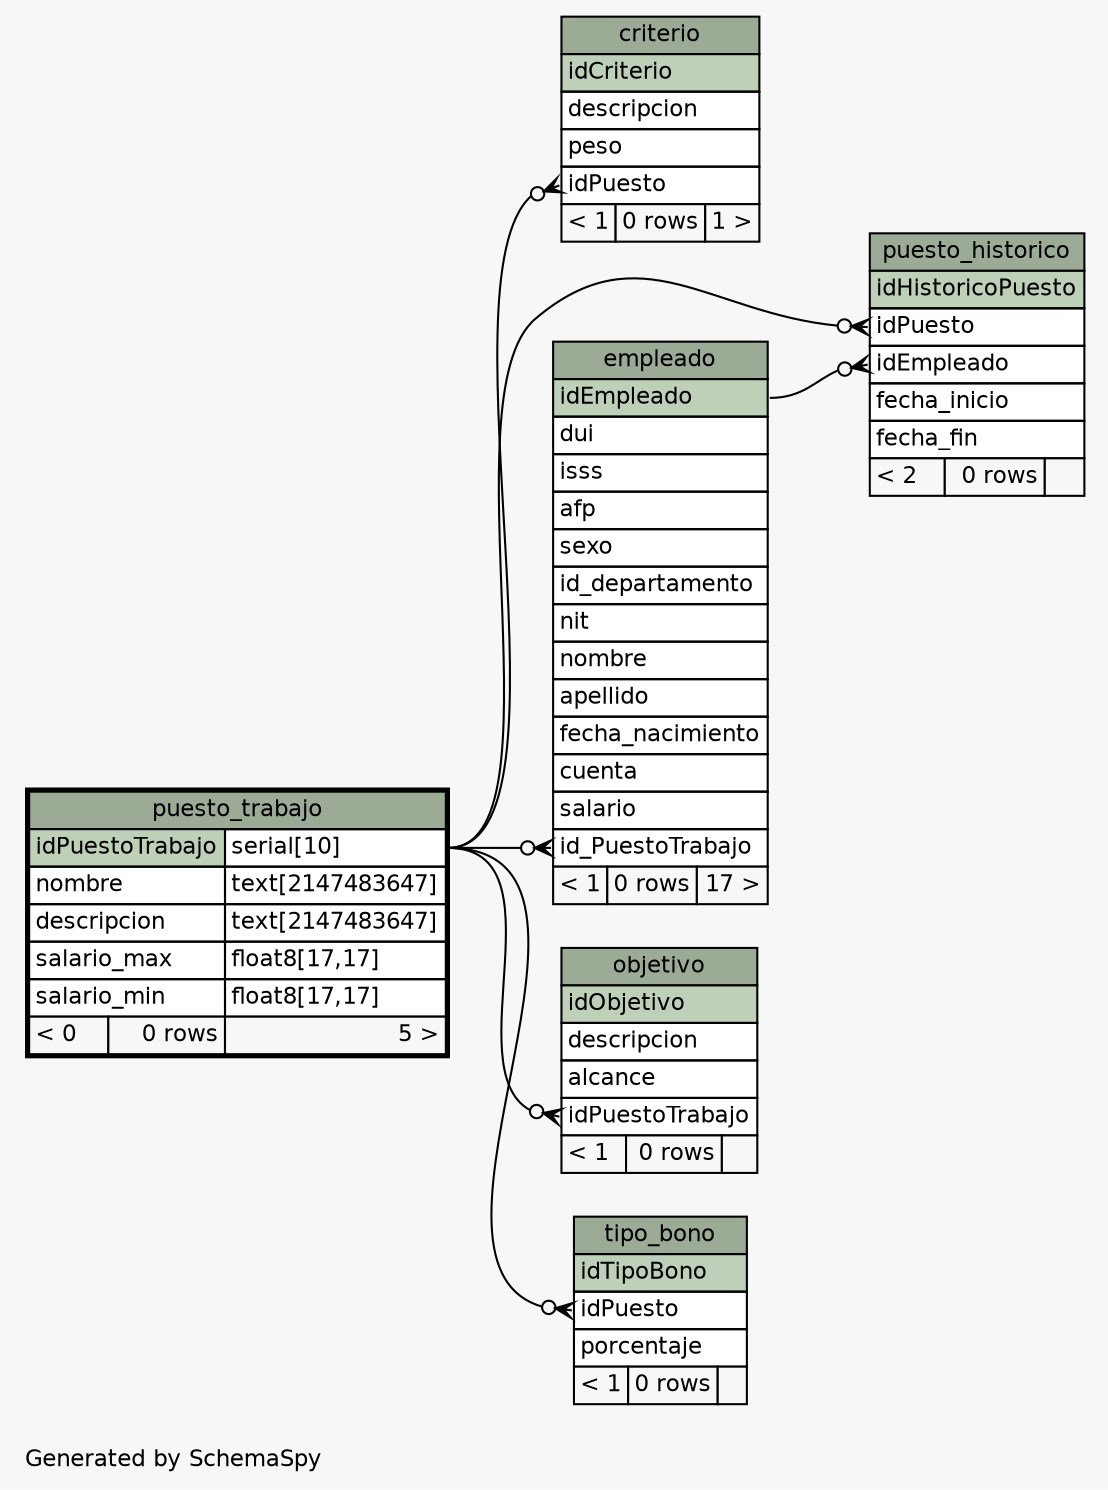 // dot 2.26.3 on Linux 3.2.0-4-686-pae
// SchemaSpy rev 590
digraph "oneDegreeRelationshipsDiagram" {
  graph [
    rankdir="RL"
    bgcolor="#f7f7f7"
    label="\nGenerated by SchemaSpy"
    labeljust="l"
    nodesep="0.18"
    ranksep="0.46"
    fontname="Helvetica"
    fontsize="11"
  ];
  node [
    fontname="Helvetica"
    fontsize="11"
    shape="plaintext"
  ];
  edge [
    arrowsize="0.8"
  ];
  "criterio":"idPuesto":w -> "puesto_trabajo":"idPuestoTrabajo.type":e [arrowhead=none dir=back arrowtail=crowodot];
  "empleado":"id_PuestoTrabajo":w -> "puesto_trabajo":"idPuestoTrabajo.type":e [arrowhead=none dir=back arrowtail=crowodot];
  "objetivo":"idPuestoTrabajo":w -> "puesto_trabajo":"idPuestoTrabajo.type":e [arrowhead=none dir=back arrowtail=crowodot];
  "puesto_historico":"idEmpleado":w -> "empleado":"idEmpleado":e [arrowhead=none dir=back arrowtail=crowodot];
  "puesto_historico":"idPuesto":w -> "puesto_trabajo":"idPuestoTrabajo.type":e [arrowhead=none dir=back arrowtail=crowodot];
  "tipo_bono":"idPuesto":w -> "puesto_trabajo":"idPuestoTrabajo.type":e [arrowhead=none dir=back arrowtail=crowodot];
  "criterio" [
    label=<
    <TABLE BORDER="0" CELLBORDER="1" CELLSPACING="0" BGCOLOR="#ffffff">
      <TR><TD COLSPAN="3" BGCOLOR="#9bab96" ALIGN="CENTER">criterio</TD></TR>
      <TR><TD PORT="idCriterio" COLSPAN="3" BGCOLOR="#bed1b8" ALIGN="LEFT">idCriterio</TD></TR>
      <TR><TD PORT="descripcion" COLSPAN="3" ALIGN="LEFT">descripcion</TD></TR>
      <TR><TD PORT="peso" COLSPAN="3" ALIGN="LEFT">peso</TD></TR>
      <TR><TD PORT="idPuesto" COLSPAN="3" ALIGN="LEFT">idPuesto</TD></TR>
      <TR><TD ALIGN="LEFT" BGCOLOR="#f7f7f7">&lt; 1</TD><TD ALIGN="RIGHT" BGCOLOR="#f7f7f7">0 rows</TD><TD ALIGN="RIGHT" BGCOLOR="#f7f7f7">1 &gt;</TD></TR>
    </TABLE>>
    URL="criterio.html"
    tooltip="criterio"
  ];
  "empleado" [
    label=<
    <TABLE BORDER="0" CELLBORDER="1" CELLSPACING="0" BGCOLOR="#ffffff">
      <TR><TD COLSPAN="3" BGCOLOR="#9bab96" ALIGN="CENTER">empleado</TD></TR>
      <TR><TD PORT="idEmpleado" COLSPAN="3" BGCOLOR="#bed1b8" ALIGN="LEFT">idEmpleado</TD></TR>
      <TR><TD PORT="dui" COLSPAN="3" ALIGN="LEFT">dui</TD></TR>
      <TR><TD PORT="isss" COLSPAN="3" ALIGN="LEFT">isss</TD></TR>
      <TR><TD PORT="afp" COLSPAN="3" ALIGN="LEFT">afp</TD></TR>
      <TR><TD PORT="sexo" COLSPAN="3" ALIGN="LEFT">sexo</TD></TR>
      <TR><TD PORT="id_departamento" COLSPAN="3" ALIGN="LEFT">id_departamento</TD></TR>
      <TR><TD PORT="nit" COLSPAN="3" ALIGN="LEFT">nit</TD></TR>
      <TR><TD PORT="nombre" COLSPAN="3" ALIGN="LEFT">nombre</TD></TR>
      <TR><TD PORT="apellido" COLSPAN="3" ALIGN="LEFT">apellido</TD></TR>
      <TR><TD PORT="fecha_nacimiento" COLSPAN="3" ALIGN="LEFT">fecha_nacimiento</TD></TR>
      <TR><TD PORT="cuenta" COLSPAN="3" ALIGN="LEFT">cuenta</TD></TR>
      <TR><TD PORT="salario" COLSPAN="3" ALIGN="LEFT">salario</TD></TR>
      <TR><TD PORT="id_PuestoTrabajo" COLSPAN="3" ALIGN="LEFT">id_PuestoTrabajo</TD></TR>
      <TR><TD ALIGN="LEFT" BGCOLOR="#f7f7f7">&lt; 1</TD><TD ALIGN="RIGHT" BGCOLOR="#f7f7f7">0 rows</TD><TD ALIGN="RIGHT" BGCOLOR="#f7f7f7">17 &gt;</TD></TR>
    </TABLE>>
    URL="empleado.html"
    tooltip="empleado"
  ];
  "objetivo" [
    label=<
    <TABLE BORDER="0" CELLBORDER="1" CELLSPACING="0" BGCOLOR="#ffffff">
      <TR><TD COLSPAN="3" BGCOLOR="#9bab96" ALIGN="CENTER">objetivo</TD></TR>
      <TR><TD PORT="idObjetivo" COLSPAN="3" BGCOLOR="#bed1b8" ALIGN="LEFT">idObjetivo</TD></TR>
      <TR><TD PORT="descripcion" COLSPAN="3" ALIGN="LEFT">descripcion</TD></TR>
      <TR><TD PORT="alcance" COLSPAN="3" ALIGN="LEFT">alcance</TD></TR>
      <TR><TD PORT="idPuestoTrabajo" COLSPAN="3" ALIGN="LEFT">idPuestoTrabajo</TD></TR>
      <TR><TD ALIGN="LEFT" BGCOLOR="#f7f7f7">&lt; 1</TD><TD ALIGN="RIGHT" BGCOLOR="#f7f7f7">0 rows</TD><TD ALIGN="RIGHT" BGCOLOR="#f7f7f7">  </TD></TR>
    </TABLE>>
    URL="objetivo.html"
    tooltip="objetivo"
  ];
  "puesto_historico" [
    label=<
    <TABLE BORDER="0" CELLBORDER="1" CELLSPACING="0" BGCOLOR="#ffffff">
      <TR><TD COLSPAN="3" BGCOLOR="#9bab96" ALIGN="CENTER">puesto_historico</TD></TR>
      <TR><TD PORT="idHistoricoPuesto" COLSPAN="3" BGCOLOR="#bed1b8" ALIGN="LEFT">idHistoricoPuesto</TD></TR>
      <TR><TD PORT="idPuesto" COLSPAN="3" ALIGN="LEFT">idPuesto</TD></TR>
      <TR><TD PORT="idEmpleado" COLSPAN="3" ALIGN="LEFT">idEmpleado</TD></TR>
      <TR><TD PORT="fecha_inicio" COLSPAN="3" ALIGN="LEFT">fecha_inicio</TD></TR>
      <TR><TD PORT="fecha_fin" COLSPAN="3" ALIGN="LEFT">fecha_fin</TD></TR>
      <TR><TD ALIGN="LEFT" BGCOLOR="#f7f7f7">&lt; 2</TD><TD ALIGN="RIGHT" BGCOLOR="#f7f7f7">0 rows</TD><TD ALIGN="RIGHT" BGCOLOR="#f7f7f7">  </TD></TR>
    </TABLE>>
    URL="puesto_historico.html"
    tooltip="puesto_historico"
  ];
  "puesto_trabajo" [
    label=<
    <TABLE BORDER="2" CELLBORDER="1" CELLSPACING="0" BGCOLOR="#ffffff">
      <TR><TD COLSPAN="3" BGCOLOR="#9bab96" ALIGN="CENTER">puesto_trabajo</TD></TR>
      <TR><TD PORT="idPuestoTrabajo" COLSPAN="2" BGCOLOR="#bed1b8" ALIGN="LEFT">idPuestoTrabajo</TD><TD PORT="idPuestoTrabajo.type" ALIGN="LEFT">serial[10]</TD></TR>
      <TR><TD PORT="nombre" COLSPAN="2" ALIGN="LEFT">nombre</TD><TD PORT="nombre.type" ALIGN="LEFT">text[2147483647]</TD></TR>
      <TR><TD PORT="descripcion" COLSPAN="2" ALIGN="LEFT">descripcion</TD><TD PORT="descripcion.type" ALIGN="LEFT">text[2147483647]</TD></TR>
      <TR><TD PORT="salario_max" COLSPAN="2" ALIGN="LEFT">salario_max</TD><TD PORT="salario_max.type" ALIGN="LEFT">float8[17,17]</TD></TR>
      <TR><TD PORT="salario_min" COLSPAN="2" ALIGN="LEFT">salario_min</TD><TD PORT="salario_min.type" ALIGN="LEFT">float8[17,17]</TD></TR>
      <TR><TD ALIGN="LEFT" BGCOLOR="#f7f7f7">&lt; 0</TD><TD ALIGN="RIGHT" BGCOLOR="#f7f7f7">0 rows</TD><TD ALIGN="RIGHT" BGCOLOR="#f7f7f7">5 &gt;</TD></TR>
    </TABLE>>
    URL="puesto_trabajo.html"
    tooltip="puesto_trabajo"
  ];
  "tipo_bono" [
    label=<
    <TABLE BORDER="0" CELLBORDER="1" CELLSPACING="0" BGCOLOR="#ffffff">
      <TR><TD COLSPAN="3" BGCOLOR="#9bab96" ALIGN="CENTER">tipo_bono</TD></TR>
      <TR><TD PORT="idTipoBono" COLSPAN="3" BGCOLOR="#bed1b8" ALIGN="LEFT">idTipoBono</TD></TR>
      <TR><TD PORT="idPuesto" COLSPAN="3" ALIGN="LEFT">idPuesto</TD></TR>
      <TR><TD PORT="porcentaje" COLSPAN="3" ALIGN="LEFT">porcentaje</TD></TR>
      <TR><TD ALIGN="LEFT" BGCOLOR="#f7f7f7">&lt; 1</TD><TD ALIGN="RIGHT" BGCOLOR="#f7f7f7">0 rows</TD><TD ALIGN="RIGHT" BGCOLOR="#f7f7f7">  </TD></TR>
    </TABLE>>
    URL="tipo_bono.html"
    tooltip="tipo_bono"
  ];
}
